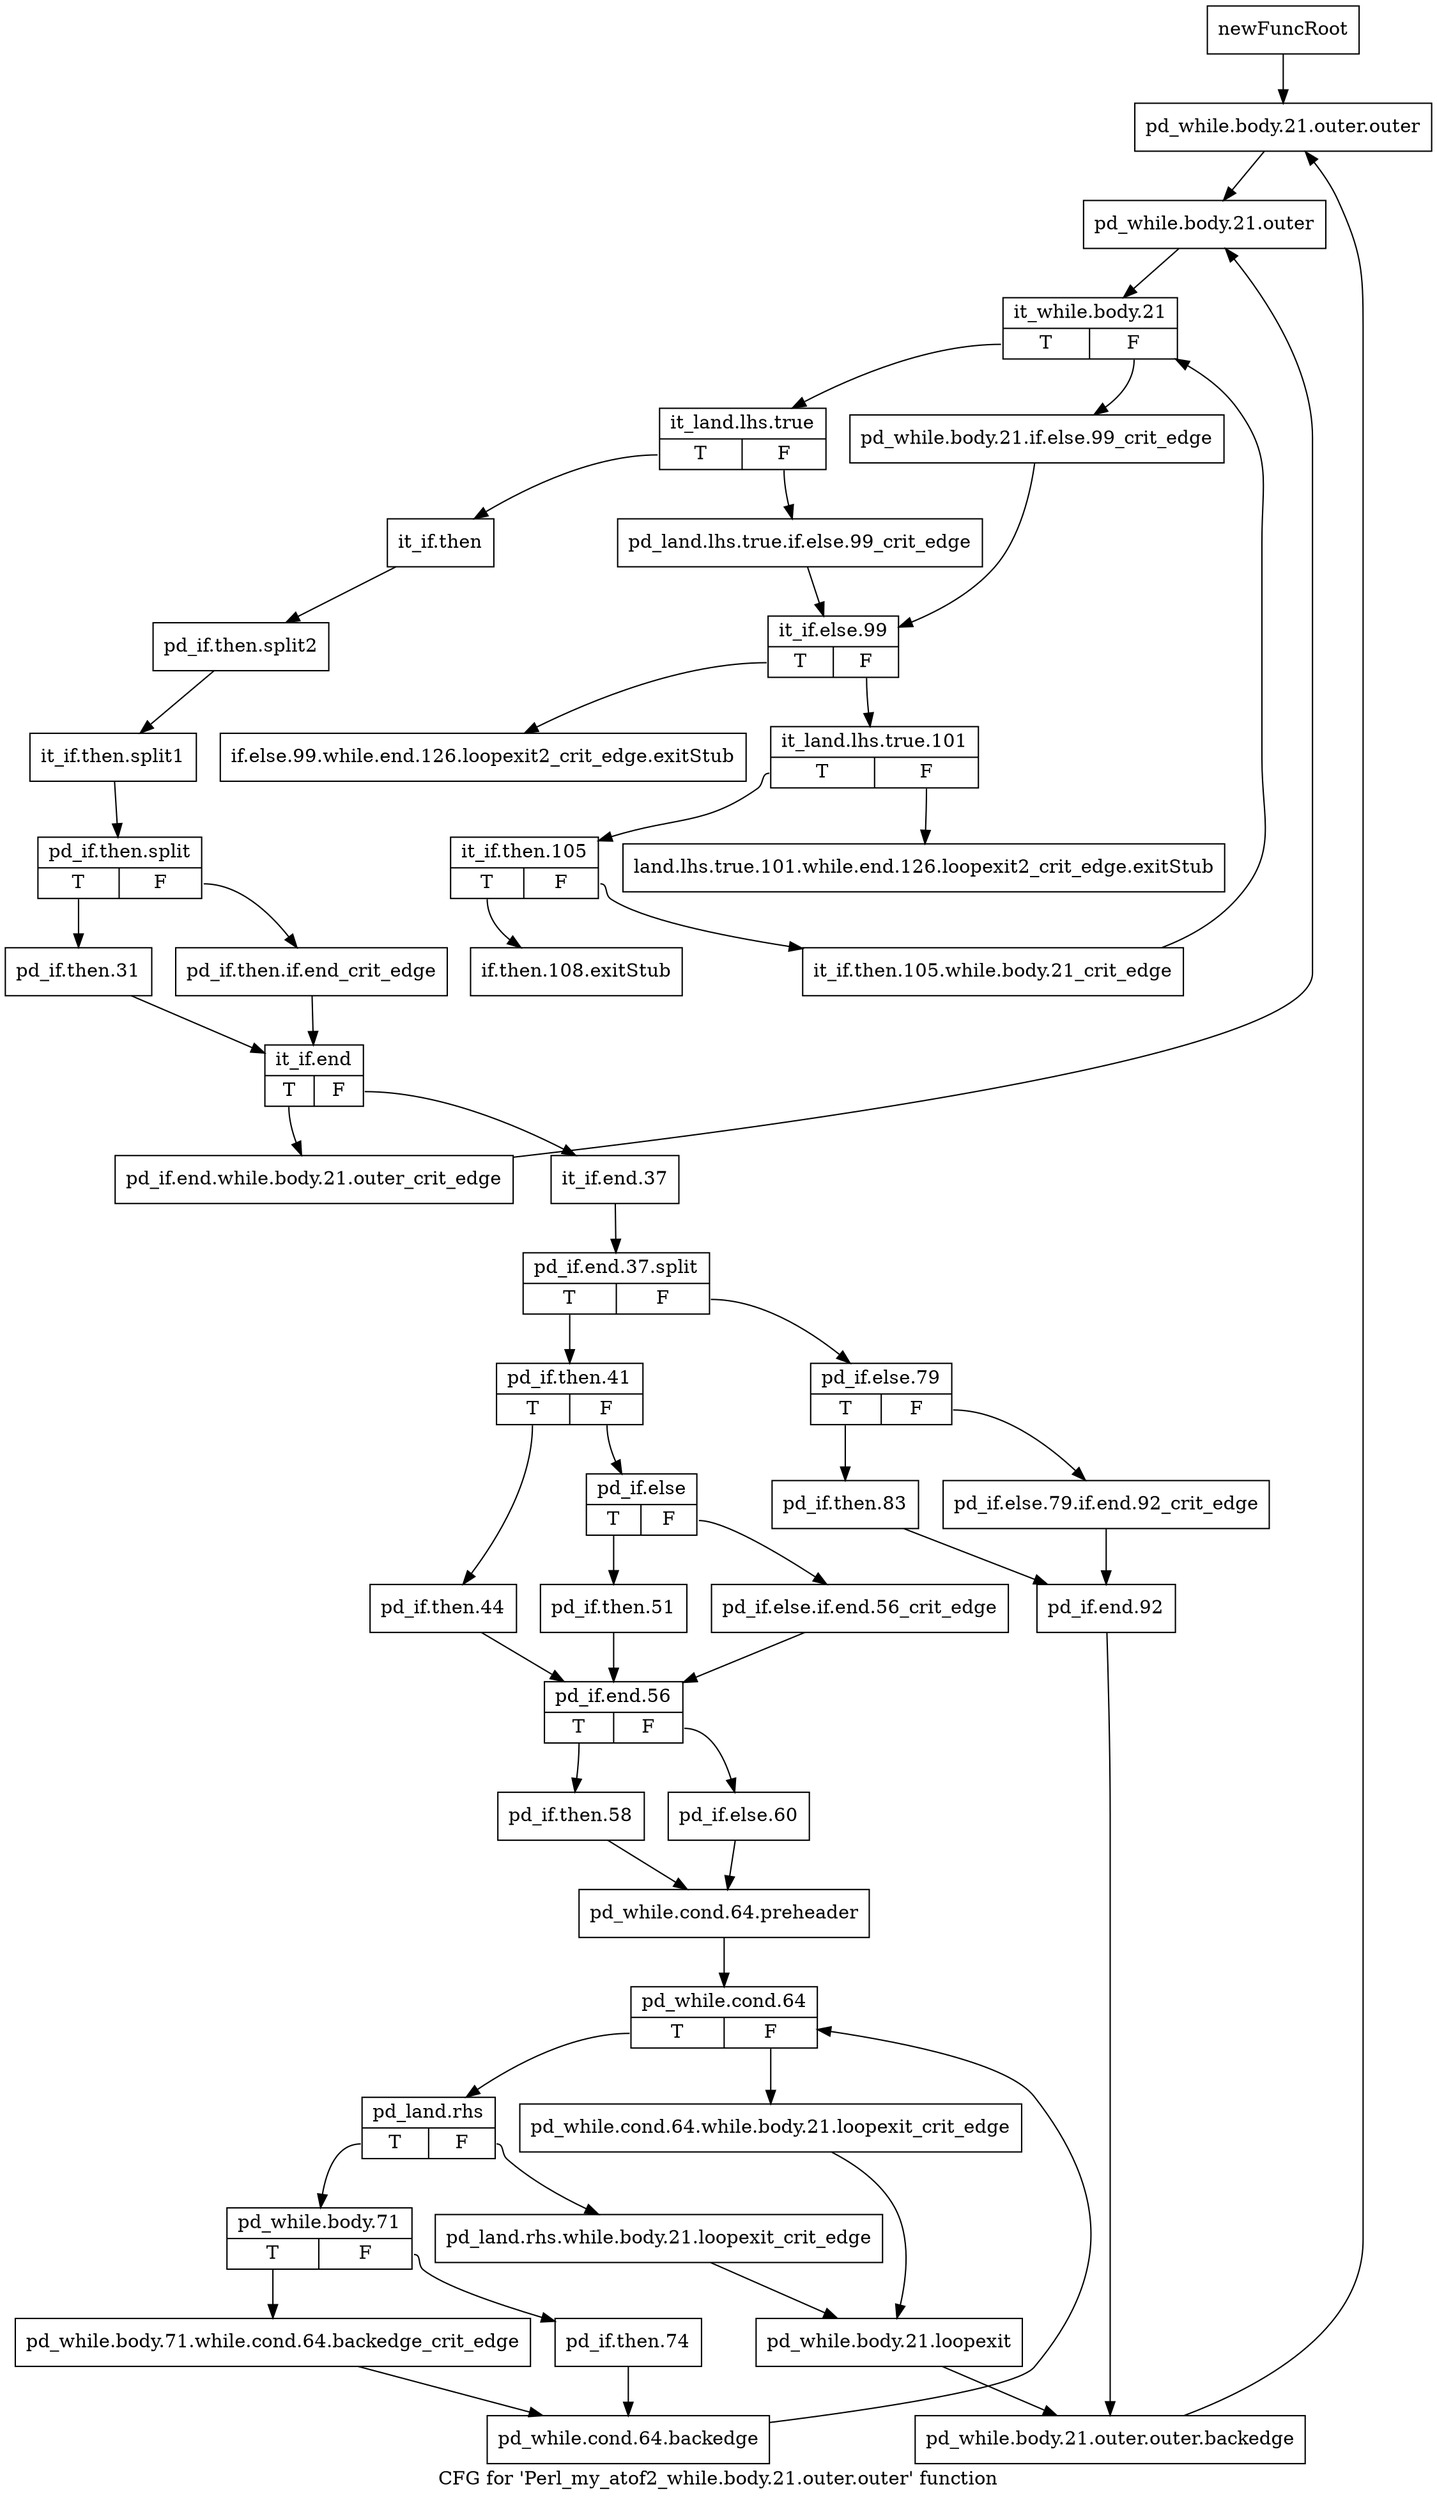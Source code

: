 digraph "CFG for 'Perl_my_atof2_while.body.21.outer.outer' function" {
	label="CFG for 'Perl_my_atof2_while.body.21.outer.outer' function";

	Node0x4be9340 [shape=record,label="{newFuncRoot}"];
	Node0x4be9340 -> Node0x4be9480;
	Node0x4be9390 [shape=record,label="{if.else.99.while.end.126.loopexit2_crit_edge.exitStub}"];
	Node0x4be93e0 [shape=record,label="{land.lhs.true.101.while.end.126.loopexit2_crit_edge.exitStub}"];
	Node0x4be9430 [shape=record,label="{if.then.108.exitStub}"];
	Node0x4be9480 [shape=record,label="{pd_while.body.21.outer.outer}"];
	Node0x4be9480 -> Node0x4be94d0;
	Node0x4be94d0 [shape=record,label="{pd_while.body.21.outer}"];
	Node0x4be94d0 -> Node0x4be9520;
	Node0x4be9520 [shape=record,label="{it_while.body.21|{<s0>T|<s1>F}}"];
	Node0x4be9520:s0 -> Node0x4be95c0;
	Node0x4be9520:s1 -> Node0x4be9570;
	Node0x4be9570 [shape=record,label="{pd_while.body.21.if.else.99_crit_edge}"];
	Node0x4be9570 -> Node0x4be9660;
	Node0x4be95c0 [shape=record,label="{it_land.lhs.true|{<s0>T|<s1>F}}"];
	Node0x4be95c0:s0 -> Node0x4be97a0;
	Node0x4be95c0:s1 -> Node0x4be9610;
	Node0x4be9610 [shape=record,label="{pd_land.lhs.true.if.else.99_crit_edge}"];
	Node0x4be9610 -> Node0x4be9660;
	Node0x4be9660 [shape=record,label="{it_if.else.99|{<s0>T|<s1>F}}"];
	Node0x4be9660:s0 -> Node0x4be9390;
	Node0x4be9660:s1 -> Node0x4be96b0;
	Node0x4be96b0 [shape=record,label="{it_land.lhs.true.101|{<s0>T|<s1>F}}"];
	Node0x4be96b0:s0 -> Node0x4be9700;
	Node0x4be96b0:s1 -> Node0x4be93e0;
	Node0x4be9700 [shape=record,label="{it_if.then.105|{<s0>T|<s1>F}}"];
	Node0x4be9700:s0 -> Node0x4be9430;
	Node0x4be9700:s1 -> Node0x4be9750;
	Node0x4be9750 [shape=record,label="{it_if.then.105.while.body.21_crit_edge}"];
	Node0x4be9750 -> Node0x4be9520;
	Node0x4be97a0 [shape=record,label="{it_if.then}"];
	Node0x4be97a0 -> Node0x659e700;
	Node0x659e700 [shape=record,label="{pd_if.then.split2}"];
	Node0x659e700 -> Node0x659ebe0;
	Node0x659ebe0 [shape=record,label="{it_if.then.split1}"];
	Node0x659ebe0 -> Node0x659f660;
	Node0x659f660 [shape=record,label="{pd_if.then.split|{<s0>T|<s1>F}}"];
	Node0x659f660:s0 -> Node0x4be9840;
	Node0x659f660:s1 -> Node0x4be97f0;
	Node0x4be97f0 [shape=record,label="{pd_if.then.if.end_crit_edge}"];
	Node0x4be97f0 -> Node0x4be9890;
	Node0x4be9840 [shape=record,label="{pd_if.then.31}"];
	Node0x4be9840 -> Node0x4be9890;
	Node0x4be9890 [shape=record,label="{it_if.end|{<s0>T|<s1>F}}"];
	Node0x4be9890:s0 -> Node0x4bea060;
	Node0x4be9890:s1 -> Node0x4be98e0;
	Node0x4be98e0 [shape=record,label="{it_if.end.37}"];
	Node0x4be98e0 -> Node0x659e530;
	Node0x659e530 [shape=record,label="{pd_if.end.37.split|{<s0>T|<s1>F}}"];
	Node0x659e530:s0 -> Node0x4be9a70;
	Node0x659e530:s1 -> Node0x4be9930;
	Node0x4be9930 [shape=record,label="{pd_if.else.79|{<s0>T|<s1>F}}"];
	Node0x4be9930:s0 -> Node0x4be99d0;
	Node0x4be9930:s1 -> Node0x4be9980;
	Node0x4be9980 [shape=record,label="{pd_if.else.79.if.end.92_crit_edge}"];
	Node0x4be9980 -> Node0x4be9a20;
	Node0x4be99d0 [shape=record,label="{pd_if.then.83}"];
	Node0x4be99d0 -> Node0x4be9a20;
	Node0x4be9a20 [shape=record,label="{pd_if.end.92}"];
	Node0x4be9a20 -> Node0x4be9ed0;
	Node0x4be9a70 [shape=record,label="{pd_if.then.41|{<s0>T|<s1>F}}"];
	Node0x4be9a70:s0 -> Node0x4be9bb0;
	Node0x4be9a70:s1 -> Node0x4be9ac0;
	Node0x4be9ac0 [shape=record,label="{pd_if.else|{<s0>T|<s1>F}}"];
	Node0x4be9ac0:s0 -> Node0x4be9b60;
	Node0x4be9ac0:s1 -> Node0x4be9b10;
	Node0x4be9b10 [shape=record,label="{pd_if.else.if.end.56_crit_edge}"];
	Node0x4be9b10 -> Node0x4be9c00;
	Node0x4be9b60 [shape=record,label="{pd_if.then.51}"];
	Node0x4be9b60 -> Node0x4be9c00;
	Node0x4be9bb0 [shape=record,label="{pd_if.then.44}"];
	Node0x4be9bb0 -> Node0x4be9c00;
	Node0x4be9c00 [shape=record,label="{pd_if.end.56|{<s0>T|<s1>F}}"];
	Node0x4be9c00:s0 -> Node0x4be9ca0;
	Node0x4be9c00:s1 -> Node0x4be9c50;
	Node0x4be9c50 [shape=record,label="{pd_if.else.60}"];
	Node0x4be9c50 -> Node0x4be9cf0;
	Node0x4be9ca0 [shape=record,label="{pd_if.then.58}"];
	Node0x4be9ca0 -> Node0x4be9cf0;
	Node0x4be9cf0 [shape=record,label="{pd_while.cond.64.preheader}"];
	Node0x4be9cf0 -> Node0x4be9d40;
	Node0x4be9d40 [shape=record,label="{pd_while.cond.64|{<s0>T|<s1>F}}"];
	Node0x4be9d40:s0 -> Node0x4be9de0;
	Node0x4be9d40:s1 -> Node0x4be9d90;
	Node0x4be9d90 [shape=record,label="{pd_while.cond.64.while.body.21.loopexit_crit_edge}"];
	Node0x4be9d90 -> Node0x4be9e80;
	Node0x4be9de0 [shape=record,label="{pd_land.rhs|{<s0>T|<s1>F}}"];
	Node0x4be9de0:s0 -> Node0x4be9f20;
	Node0x4be9de0:s1 -> Node0x4be9e30;
	Node0x4be9e30 [shape=record,label="{pd_land.rhs.while.body.21.loopexit_crit_edge}"];
	Node0x4be9e30 -> Node0x4be9e80;
	Node0x4be9e80 [shape=record,label="{pd_while.body.21.loopexit}"];
	Node0x4be9e80 -> Node0x4be9ed0;
	Node0x4be9ed0 [shape=record,label="{pd_while.body.21.outer.outer.backedge}"];
	Node0x4be9ed0 -> Node0x4be9480;
	Node0x4be9f20 [shape=record,label="{pd_while.body.71|{<s0>T|<s1>F}}"];
	Node0x4be9f20:s0 -> Node0x4be9fc0;
	Node0x4be9f20:s1 -> Node0x4be9f70;
	Node0x4be9f70 [shape=record,label="{pd_if.then.74}"];
	Node0x4be9f70 -> Node0x4bea010;
	Node0x4be9fc0 [shape=record,label="{pd_while.body.71.while.cond.64.backedge_crit_edge}"];
	Node0x4be9fc0 -> Node0x4bea010;
	Node0x4bea010 [shape=record,label="{pd_while.cond.64.backedge}"];
	Node0x4bea010 -> Node0x4be9d40;
	Node0x4bea060 [shape=record,label="{pd_if.end.while.body.21.outer_crit_edge}"];
	Node0x4bea060 -> Node0x4be94d0;
}
